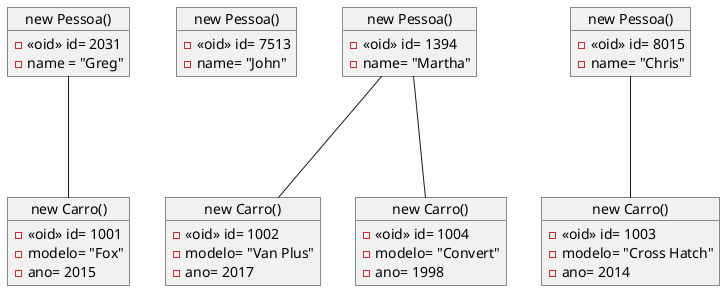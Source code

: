 @startuml

object "new Pessoa()" as Pessoa {
    -<<oid>> id= 2031
    -name = "Greg"
}
object "new Pessoa()" as Pessoa2 {
    -<<oid>> id= 7513
    -name= "John"
}
object "new Pessoa()" as Pessoa3 {
    -<<oid>> id= 1394
    -name= "Martha"
}
object "new Pessoa()" as Pessoa4 {
    -<<oid>> id= 8015
    -name= "Chris"
}

object "new Carro()" as Carro {
    -<<oid>> id= 1001
    -modelo= "Fox"
    -ano= 2015
}
object "new Carro()" as Carro2 {
    -<<oid>> id= 1002
    -modelo= "Van Plus"
    -ano= 2017
}
object "new Carro()" as Carro3 {
    -<<oid>> id= 1003
    -modelo= "Cross Hatch"
    -ano= 2014
}
object "new Carro()" as Carro4 {
    -<<oid>> id= 1004
    -modelo= "Convert"
    -ano= 1998
}

Pessoa --- Carro
Pessoa3 --- Carro2
Pessoa3 --- Carro4
Pessoa4 --- Carro3

@enduml